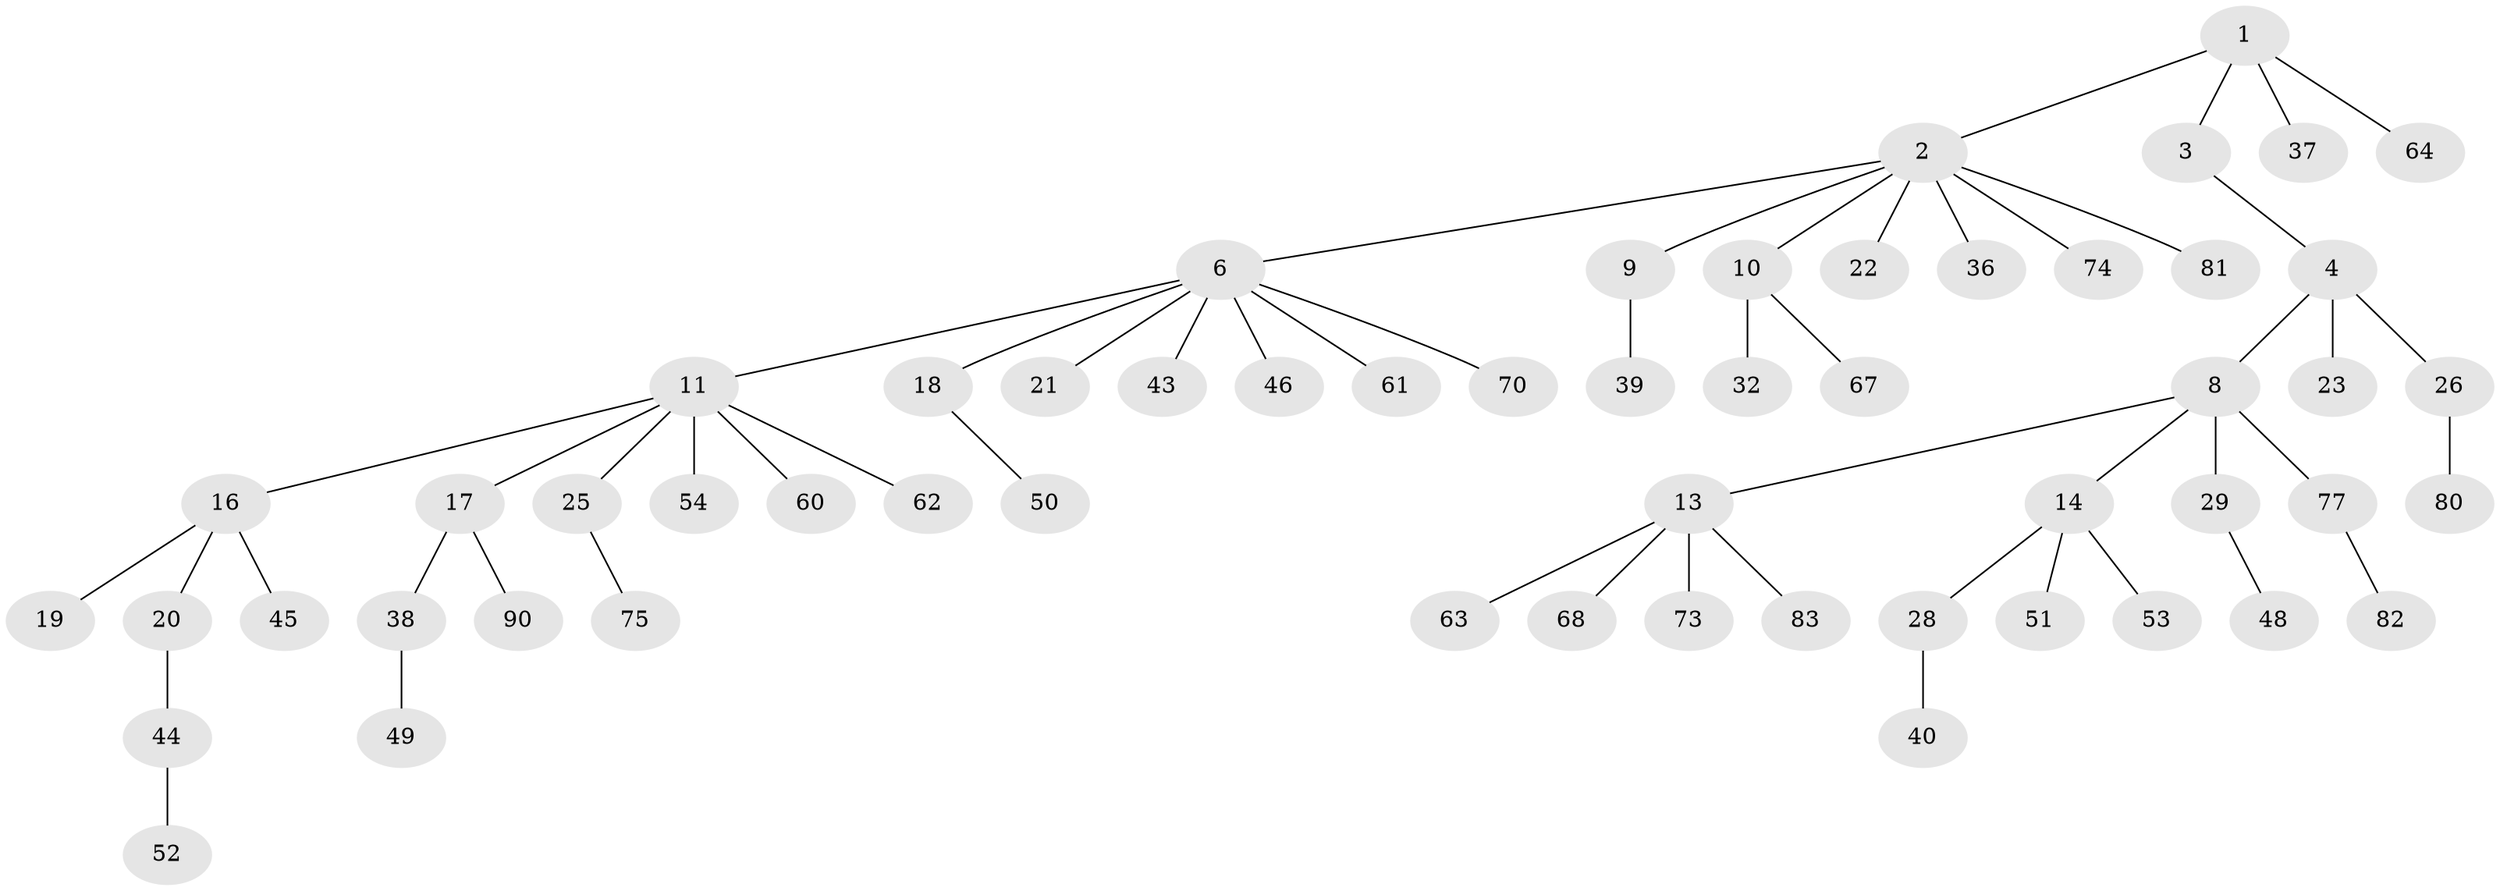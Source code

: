 // original degree distribution, {4: 0.06315789473684211, 5: 0.042105263157894736, 2: 0.28421052631578947, 6: 0.042105263157894736, 3: 0.06315789473684211, 1: 0.5052631578947369}
// Generated by graph-tools (version 1.1) at 2025/19/03/04/25 18:19:17]
// undirected, 57 vertices, 56 edges
graph export_dot {
graph [start="1"]
  node [color=gray90,style=filled];
  1;
  2 [super="+5+27"];
  3;
  4;
  6 [super="+7+30+15"];
  8 [super="+33+34"];
  9;
  10;
  11 [super="+12"];
  13;
  14;
  16 [super="+31+59"];
  17 [super="+24+56+89"];
  18;
  19;
  20;
  21;
  22;
  23 [super="+79+91"];
  25;
  26 [super="+57+94"];
  28;
  29;
  32 [super="+35"];
  36;
  37 [super="+47+84"];
  38;
  39 [super="+92+42+41"];
  40;
  43;
  44;
  45;
  46 [super="+66"];
  48 [super="+58"];
  49;
  50 [super="+55"];
  51;
  52;
  53;
  54;
  60;
  61;
  62 [super="+87"];
  63 [super="+65"];
  64 [super="+72+78"];
  67 [super="+76"];
  68;
  70;
  73;
  74;
  75;
  77;
  80;
  81;
  82;
  83 [super="+85"];
  90;
  1 -- 2;
  1 -- 3;
  1 -- 37;
  1 -- 64;
  2 -- 6;
  2 -- 22;
  2 -- 81;
  2 -- 36;
  2 -- 74;
  2 -- 9;
  2 -- 10;
  3 -- 4;
  4 -- 8;
  4 -- 23;
  4 -- 26;
  6 -- 18;
  6 -- 21;
  6 -- 70;
  6 -- 11;
  6 -- 61;
  6 -- 46;
  6 -- 43;
  8 -- 13;
  8 -- 14;
  8 -- 29;
  8 -- 77;
  9 -- 39;
  10 -- 32;
  10 -- 67;
  11 -- 17;
  11 -- 16;
  11 -- 54;
  11 -- 25;
  11 -- 60;
  11 -- 62;
  13 -- 63;
  13 -- 68;
  13 -- 73;
  13 -- 83;
  14 -- 28;
  14 -- 51;
  14 -- 53;
  16 -- 19;
  16 -- 20;
  16 -- 45;
  17 -- 38;
  17 -- 90;
  18 -- 50;
  20 -- 44;
  25 -- 75;
  26 -- 80;
  28 -- 40;
  29 -- 48;
  38 -- 49;
  44 -- 52;
  77 -- 82;
}
